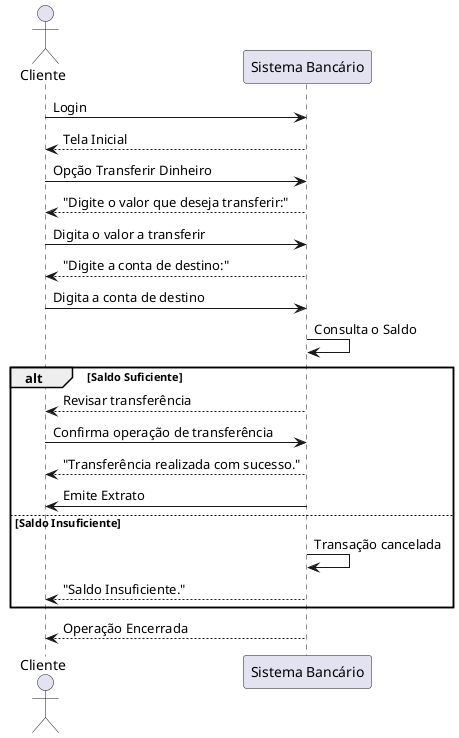@startuml DSS-sistemaBancario
actor "Cliente" as user
participant "Sistema Bancário" as SB

user -> SB : Login
SB --> user : Tela Inicial
user -> SB : Opção Transferir Dinheiro
SB --> user : "Digite o valor que deseja transferir:"
user -> SB : Digita o valor a transferir
SB --> user : "Digite a conta de destino:"
user -> SB : Digita a conta de destino
SB -> SB : Consulta o Saldo
alt Saldo Suficiente
    SB --> user : Revisar transferência
    user -> SB : Confirma operação de transferência
    SB --> user : "Transferência realizada com sucesso."
    SB -> user : Emite Extrato 
else Saldo Insuficiente
    SB -> SB : Transação cancelada
    SB --> user : "Saldo Insuficiente."
end
SB --> user : Operação Encerrada
@enduml